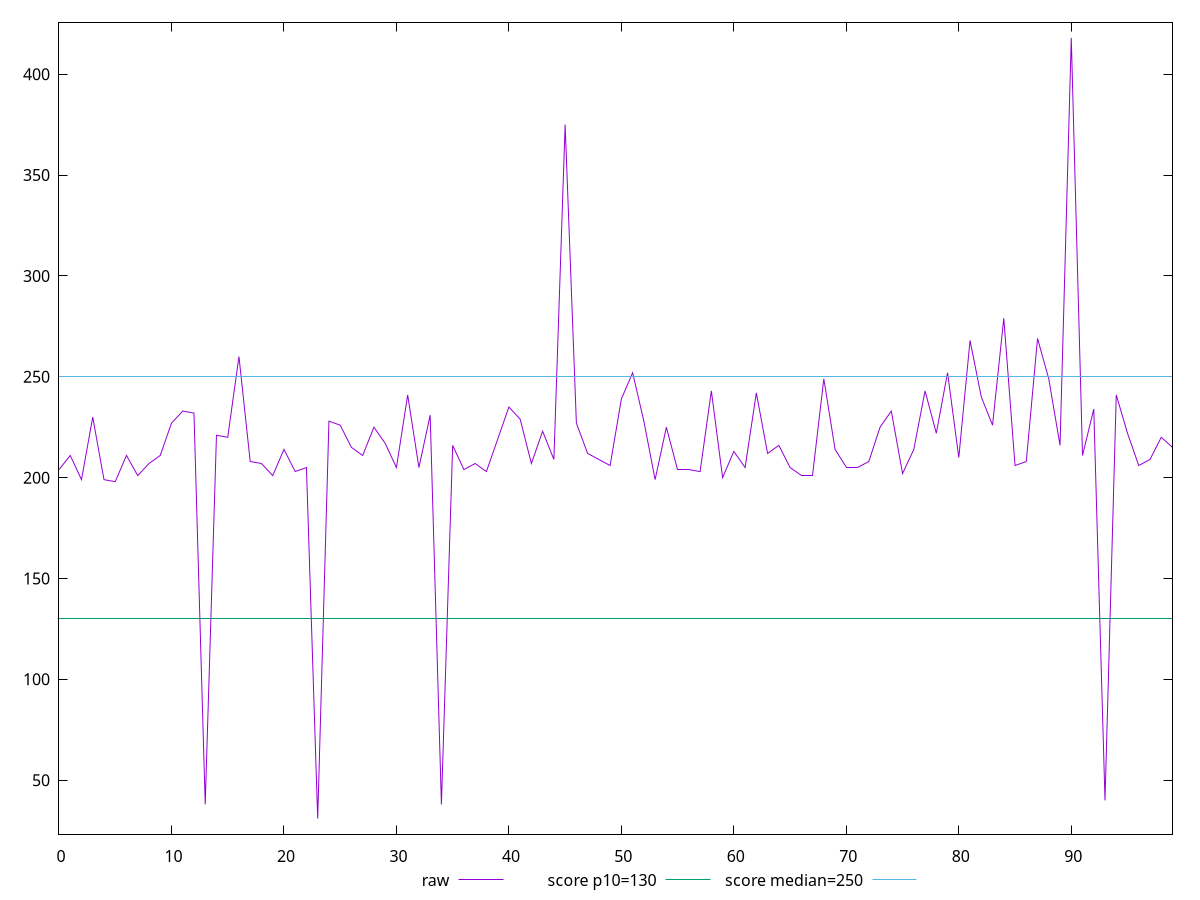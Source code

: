 reset

$raw <<EOF
0 204
1 211
2 199.00000000000023
3 230.00000000000023
4 199
5 198
6 211
7 201.00000000000023
8 207.00000000000023
9 211
10 227
11 233
12 232.00000000000023
13 38
14 221
15 220
16 260
17 208
18 207.00000000000045
19 201.00000000000023
20 214
21 203
22 205
23 31
24 228
25 226
26 215
27 210.99999999999977
28 225
29 217
30 205
31 241.00000000000023
32 204.99999999999977
33 231.00000000000023
34 38
35 215.99999999999977
36 204
37 207
38 203
39 219.00000000000045
40 234.99999999999977
41 228.99999999999977
42 207.00000000000023
43 223
44 209
45 375
46 226.99999999999955
47 212
48 209
49 206.00000000000023
50 239.00000000000045
51 252
52 228.00000000000023
53 199.00000000000023
54 225.00000000000045
55 204
56 204
57 203
58 243
59 200
60 212.99999999999977
61 205
62 242
63 212.00000000000045
64 216.00000000000023
65 205
66 201
67 201
68 249
69 214.00000000000023
70 204.99999999999977
71 204.99999999999977
72 208
73 225.00000000000045
74 233.00000000000023
75 202
76 214
77 243
78 222.00000000000045
79 252
80 209.99999999999955
81 268
82 240
83 226
84 279
85 205.99999999999977
86 207.99999999999977
87 269
88 249
89 216
90 418.00000000000045
91 211
92 233.99999999999955
93 40
94 240.99999999999977
95 222.00000000000023
96 205.99999999999977
97 209.00000000000023
98 220.00000000000023
99 215.00000000000045
EOF

set key outside below
set xrange [0:99]
set yrange [23.25999999999999:425.74000000000046]
set trange [23.25999999999999:425.74000000000046]
set terminal svg size 640, 500 enhanced background rgb 'white'
set output "report_00020_2021-02-19T21:17:38.612Z2/max-potential-fid/samples/pages+cached+noadtech+nomedia/raw/values.svg"

plot $raw title "raw" with line, \
     130 title "score p10=130", \
     250 title "score median=250"

reset
